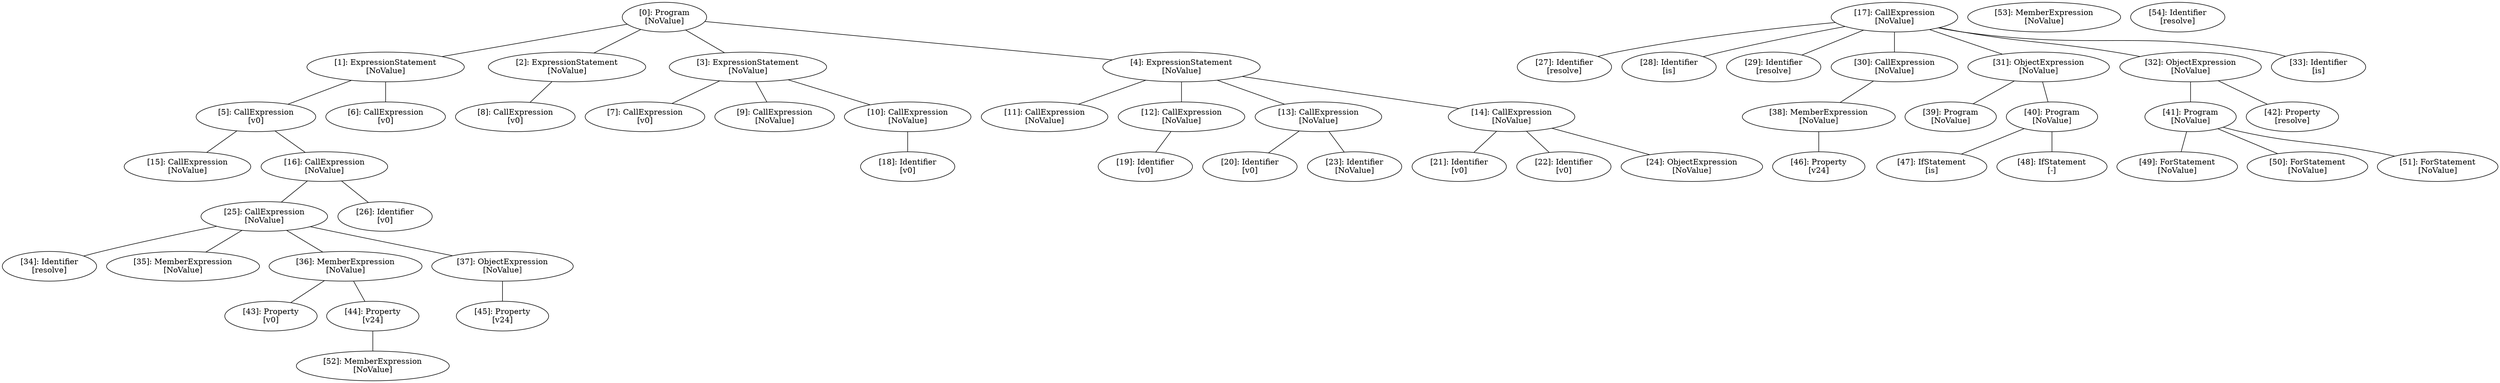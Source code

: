 // Result
graph {
	0 [label="[0]: Program
[NoValue]"]
	1 [label="[1]: ExpressionStatement
[NoValue]"]
	2 [label="[2]: ExpressionStatement
[NoValue]"]
	3 [label="[3]: ExpressionStatement
[NoValue]"]
	4 [label="[4]: ExpressionStatement
[NoValue]"]
	5 [label="[5]: CallExpression
[v0]"]
	6 [label="[6]: CallExpression
[v0]"]
	7 [label="[7]: CallExpression
[v0]"]
	8 [label="[8]: CallExpression
[v0]"]
	9 [label="[9]: CallExpression
[NoValue]"]
	10 [label="[10]: CallExpression
[NoValue]"]
	11 [label="[11]: CallExpression
[NoValue]"]
	12 [label="[12]: CallExpression
[NoValue]"]
	13 [label="[13]: CallExpression
[NoValue]"]
	14 [label="[14]: CallExpression
[NoValue]"]
	15 [label="[15]: CallExpression
[NoValue]"]
	16 [label="[16]: CallExpression
[NoValue]"]
	17 [label="[17]: CallExpression
[NoValue]"]
	18 [label="[18]: Identifier
[v0]"]
	19 [label="[19]: Identifier
[v0]"]
	20 [label="[20]: Identifier
[v0]"]
	21 [label="[21]: Identifier
[v0]"]
	22 [label="[22]: Identifier
[v0]"]
	23 [label="[23]: Identifier
[NoValue]"]
	24 [label="[24]: ObjectExpression
[NoValue]"]
	25 [label="[25]: CallExpression
[NoValue]"]
	26 [label="[26]: Identifier
[v0]"]
	27 [label="[27]: Identifier
[resolve]"]
	28 [label="[28]: Identifier
[is]"]
	29 [label="[29]: Identifier
[resolve]"]
	30 [label="[30]: CallExpression
[NoValue]"]
	31 [label="[31]: ObjectExpression
[NoValue]"]
	32 [label="[32]: ObjectExpression
[NoValue]"]
	33 [label="[33]: Identifier
[is]"]
	34 [label="[34]: Identifier
[resolve]"]
	35 [label="[35]: MemberExpression
[NoValue]"]
	36 [label="[36]: MemberExpression
[NoValue]"]
	37 [label="[37]: ObjectExpression
[NoValue]"]
	38 [label="[38]: MemberExpression
[NoValue]"]
	39 [label="[39]: Program
[NoValue]"]
	40 [label="[40]: Program
[NoValue]"]
	41 [label="[41]: Program
[NoValue]"]
	42 [label="[42]: Property
[resolve]"]
	43 [label="[43]: Property
[v0]"]
	44 [label="[44]: Property
[v24]"]
	45 [label="[45]: Property
[v24]"]
	46 [label="[46]: Property
[v24]"]
	47 [label="[47]: IfStatement
[is]"]
	48 [label="[48]: IfStatement
[-]"]
	49 [label="[49]: ForStatement
[NoValue]"]
	50 [label="[50]: ForStatement
[NoValue]"]
	51 [label="[51]: ForStatement
[NoValue]"]
	52 [label="[52]: MemberExpression
[NoValue]"]
	53 [label="[53]: MemberExpression
[NoValue]"]
	54 [label="[54]: Identifier
[resolve]"]
	0 -- 1
	0 -- 2
	0 -- 3
	0 -- 4
	1 -- 5
	1 -- 6
	2 -- 8
	3 -- 7
	3 -- 9
	3 -- 10
	4 -- 11
	4 -- 12
	4 -- 13
	4 -- 14
	5 -- 15
	5 -- 16
	10 -- 18
	12 -- 19
	13 -- 20
	13 -- 23
	14 -- 21
	14 -- 22
	14 -- 24
	16 -- 25
	16 -- 26
	17 -- 27
	17 -- 28
	17 -- 29
	17 -- 30
	17 -- 31
	17 -- 32
	17 -- 33
	25 -- 34
	25 -- 35
	25 -- 36
	25 -- 37
	30 -- 38
	31 -- 39
	31 -- 40
	32 -- 41
	32 -- 42
	36 -- 43
	36 -- 44
	37 -- 45
	38 -- 46
	40 -- 47
	40 -- 48
	41 -- 49
	41 -- 50
	41 -- 51
	44 -- 52
}
